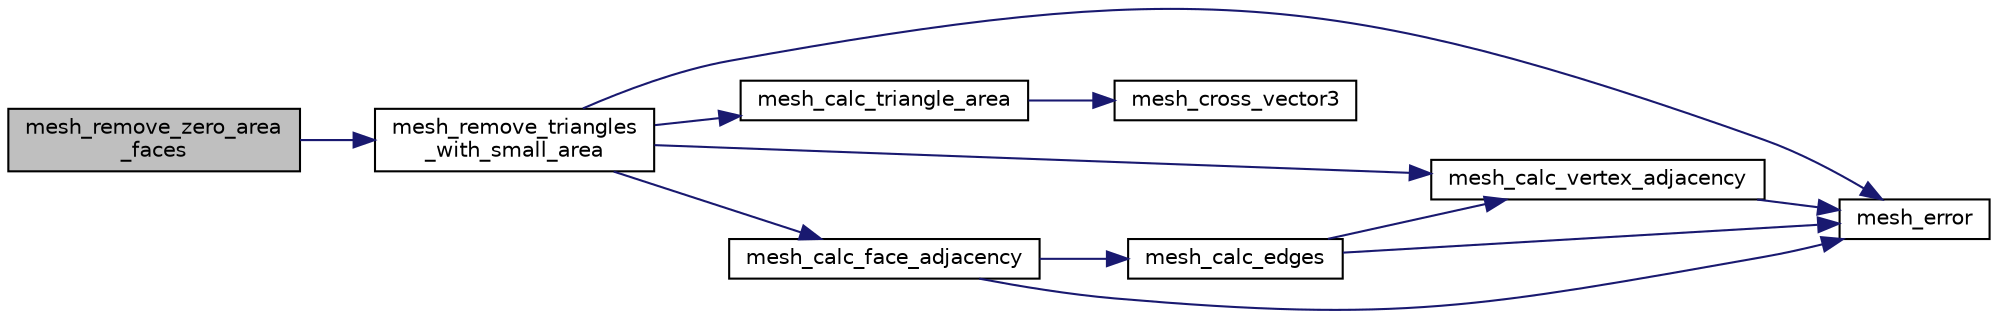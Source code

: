 digraph "mesh_remove_zero_area_faces"
{
  edge [fontname="Helvetica",fontsize="10",labelfontname="Helvetica",labelfontsize="10"];
  node [fontname="Helvetica",fontsize="10",shape=record];
  rankdir="LR";
  Node1 [label="mesh_remove_zero_area\l_faces",height=0.2,width=0.4,color="black", fillcolor="grey75", style="filled", fontcolor="black"];
  Node1 -> Node2 [color="midnightblue",fontsize="10",style="solid",fontname="Helvetica"];
  Node2 [label="mesh_remove_triangles\l_with_small_area",height=0.2,width=0.4,color="black", fillcolor="white", style="filled",URL="$meshclean_8c.html#a4e00579ab3c9986cb115c784e49a009c",tooltip="Removes triangles with area smaller than a given value. "];
  Node2 -> Node3 [color="midnightblue",fontsize="10",style="solid",fontname="Helvetica"];
  Node3 [label="mesh_error",height=0.2,width=0.4,color="black", fillcolor="white", style="filled",URL="$mesherror_8c.html#ae7b8a7a865a69704e4ed00410111749a",tooltip="Displays error message and exits. "];
  Node2 -> Node4 [color="midnightblue",fontsize="10",style="solid",fontname="Helvetica"];
  Node4 [label="mesh_calc_triangle_area",height=0.2,width=0.4,color="black", fillcolor="white", style="filled",URL="$meshcalc_8c.html#aef39a14ecf45fc9b784784c65e71bd24",tooltip="Computes area of a triangle. "];
  Node4 -> Node5 [color="midnightblue",fontsize="10",style="solid",fontname="Helvetica"];
  Node5 [label="mesh_cross_vector3",height=0.2,width=0.4,color="black", fillcolor="white", style="filled",URL="$meshcalc_8c.html#a0549a35b7d8e1eed4e896d172cff42ce",tooltip="Computes the cross product of two 3-d vectors. "];
  Node2 -> Node6 [color="midnightblue",fontsize="10",style="solid",fontname="Helvetica"];
  Node6 [label="mesh_calc_vertex_adjacency",height=0.2,width=0.4,color="black", fillcolor="white", style="filled",URL="$meshcalc_8c.html#ad78c5f26376ffe75b391e7af55e70e49",tooltip="Computes vertex adjacent faces of a given mesh. "];
  Node6 -> Node3 [color="midnightblue",fontsize="10",style="solid",fontname="Helvetica"];
  Node2 -> Node7 [color="midnightblue",fontsize="10",style="solid",fontname="Helvetica"];
  Node7 [label="mesh_calc_face_adjacency",height=0.2,width=0.4,color="black", fillcolor="white", style="filled",URL="$meshcalc_8c.html#a9045bc76d71af1b7c5e3e87cd5d0287f",tooltip="Computes face adjacent faces of a given mesh. "];
  Node7 -> Node8 [color="midnightblue",fontsize="10",style="solid",fontname="Helvetica"];
  Node8 [label="mesh_calc_edges",height=0.2,width=0.4,color="black", fillcolor="white", style="filled",URL="$meshcalc_8c.html#a33344dbe1f237324724722258b425d8a",tooltip="Computes edges of a given mesh. "];
  Node8 -> Node6 [color="midnightblue",fontsize="10",style="solid",fontname="Helvetica"];
  Node8 -> Node3 [color="midnightblue",fontsize="10",style="solid",fontname="Helvetica"];
  Node7 -> Node3 [color="midnightblue",fontsize="10",style="solid",fontname="Helvetica"];
}
